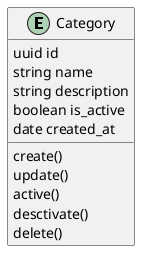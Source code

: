 @startuml

entity Category

Category : uuid id
Category : string name
Category : string description
Category : boolean is_active
Category : date created_at

Category : create()
Category : update()
Category : active()
Category : desctivate()
Category : delete()

@enduml